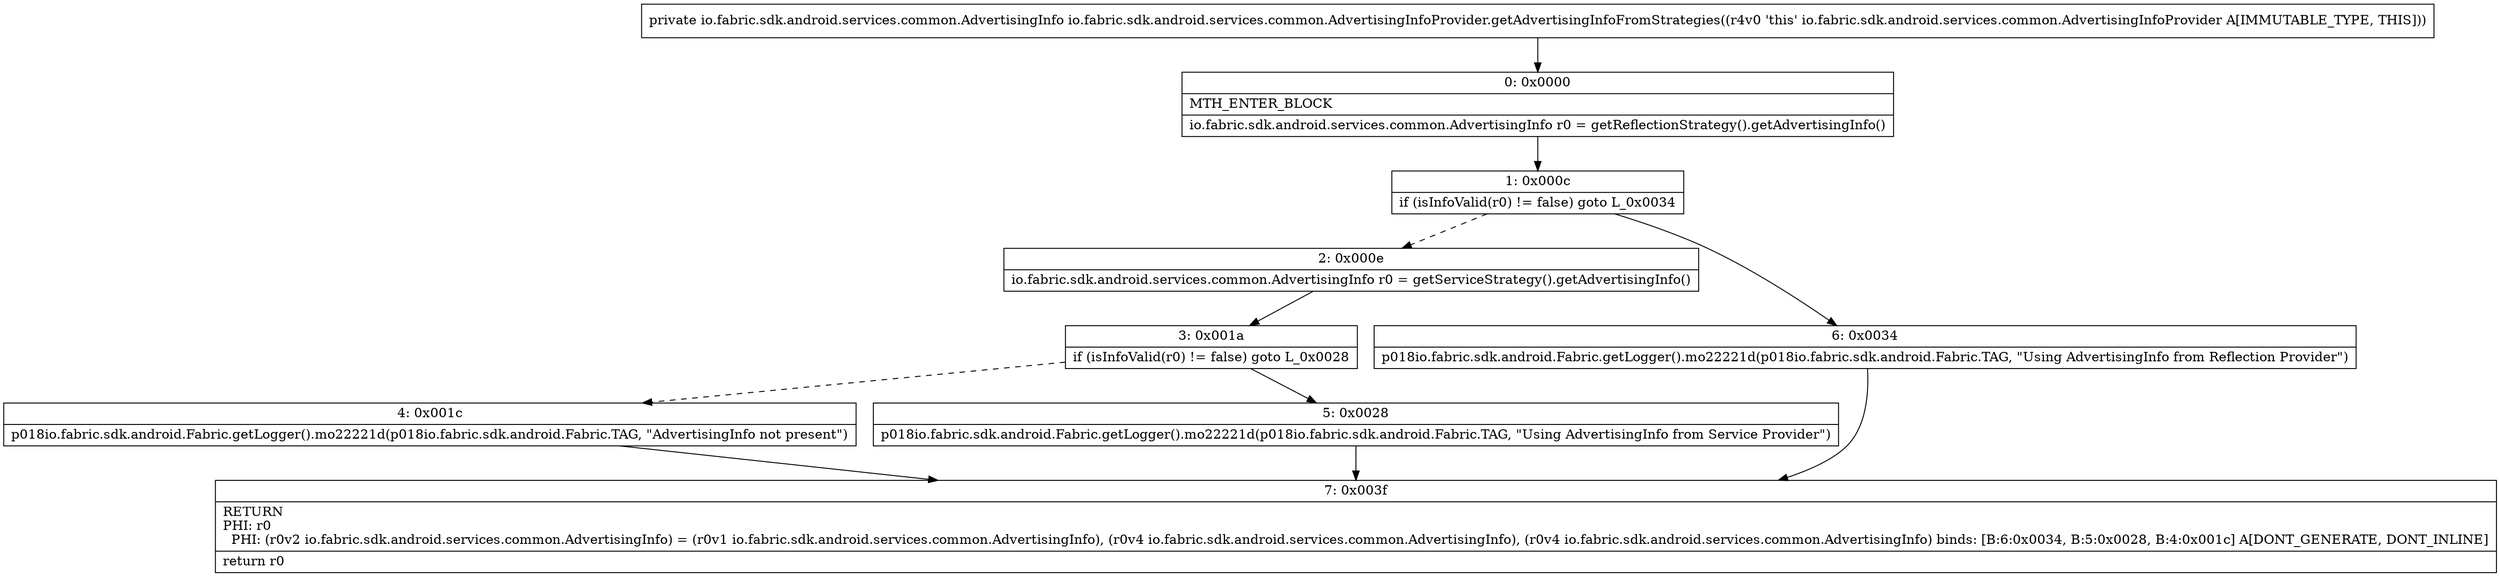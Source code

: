 digraph "CFG forio.fabric.sdk.android.services.common.AdvertisingInfoProvider.getAdvertisingInfoFromStrategies()Lio\/fabric\/sdk\/android\/services\/common\/AdvertisingInfo;" {
Node_0 [shape=record,label="{0\:\ 0x0000|MTH_ENTER_BLOCK\l|io.fabric.sdk.android.services.common.AdvertisingInfo r0 = getReflectionStrategy().getAdvertisingInfo()\l}"];
Node_1 [shape=record,label="{1\:\ 0x000c|if (isInfoValid(r0) != false) goto L_0x0034\l}"];
Node_2 [shape=record,label="{2\:\ 0x000e|io.fabric.sdk.android.services.common.AdvertisingInfo r0 = getServiceStrategy().getAdvertisingInfo()\l}"];
Node_3 [shape=record,label="{3\:\ 0x001a|if (isInfoValid(r0) != false) goto L_0x0028\l}"];
Node_4 [shape=record,label="{4\:\ 0x001c|p018io.fabric.sdk.android.Fabric.getLogger().mo22221d(p018io.fabric.sdk.android.Fabric.TAG, \"AdvertisingInfo not present\")\l}"];
Node_5 [shape=record,label="{5\:\ 0x0028|p018io.fabric.sdk.android.Fabric.getLogger().mo22221d(p018io.fabric.sdk.android.Fabric.TAG, \"Using AdvertisingInfo from Service Provider\")\l}"];
Node_6 [shape=record,label="{6\:\ 0x0034|p018io.fabric.sdk.android.Fabric.getLogger().mo22221d(p018io.fabric.sdk.android.Fabric.TAG, \"Using AdvertisingInfo from Reflection Provider\")\l}"];
Node_7 [shape=record,label="{7\:\ 0x003f|RETURN\lPHI: r0 \l  PHI: (r0v2 io.fabric.sdk.android.services.common.AdvertisingInfo) = (r0v1 io.fabric.sdk.android.services.common.AdvertisingInfo), (r0v4 io.fabric.sdk.android.services.common.AdvertisingInfo), (r0v4 io.fabric.sdk.android.services.common.AdvertisingInfo) binds: [B:6:0x0034, B:5:0x0028, B:4:0x001c] A[DONT_GENERATE, DONT_INLINE]\l|return r0\l}"];
MethodNode[shape=record,label="{private io.fabric.sdk.android.services.common.AdvertisingInfo io.fabric.sdk.android.services.common.AdvertisingInfoProvider.getAdvertisingInfoFromStrategies((r4v0 'this' io.fabric.sdk.android.services.common.AdvertisingInfoProvider A[IMMUTABLE_TYPE, THIS])) }"];
MethodNode -> Node_0;
Node_0 -> Node_1;
Node_1 -> Node_2[style=dashed];
Node_1 -> Node_6;
Node_2 -> Node_3;
Node_3 -> Node_4[style=dashed];
Node_3 -> Node_5;
Node_4 -> Node_7;
Node_5 -> Node_7;
Node_6 -> Node_7;
}

